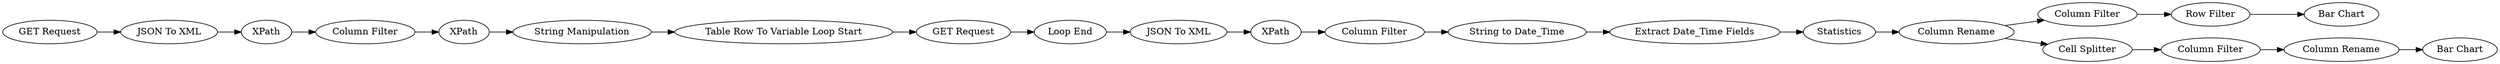 digraph {
	5 -> 8
	4 -> 5
	10 -> 9
	29 -> 26
	13 -> 14
	27 -> 28
	2 -> 4
	12 -> 13
	30 -> 31
	31 -> 32
	14 -> 15
	11 -> 12
	1 -> 2
	27 -> 30
	15 -> 19
	9 -> 11
	24 -> 25
	19 -> 24
	8 -> 10
	32 -> 23
	25 -> 27
	28 -> 29
	27 [label="Column Rename"]
	9 [label="Table Row To Variable Loop Start"]
	26 [label="Bar Chart"]
	8 [label=XPath]
	32 [label="Column Rename"]
	19 [label="String to Date_Time"]
	24 [label="Extract Date_Time Fields"]
	31 [label="Column Filter"]
	15 [label="Column Filter"]
	25 [label=Statistics]
	12 [label="Loop End"]
	10 [label="String Manipulation"]
	1 [label="GET Request"]
	28 [label="Column Filter"]
	11 [label="GET Request"]
	4 [label=XPath]
	23 [label="Bar Chart"]
	14 [label=XPath]
	5 [label="Column Filter"]
	13 [label="JSON To XML"]
	29 [label="Row Filter"]
	30 [label="Cell Splitter"]
	2 [label="JSON To XML"]
	rankdir=LR
}
